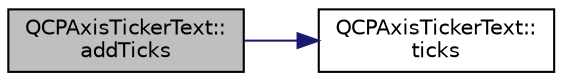 digraph "QCPAxisTickerText::addTicks"
{
 // LATEX_PDF_SIZE
  edge [fontname="Helvetica",fontsize="10",labelfontname="Helvetica",labelfontsize="10"];
  node [fontname="Helvetica",fontsize="10",shape=record];
  rankdir="LR";
  Node1 [label="QCPAxisTickerText::\laddTicks",height=0.2,width=0.4,color="black", fillcolor="grey75", style="filled", fontcolor="black",tooltip=" "];
  Node1 -> Node2 [color="midnightblue",fontsize="10",style="solid",fontname="Helvetica"];
  Node2 [label="QCPAxisTickerText::\lticks",height=0.2,width=0.4,color="black", fillcolor="white", style="filled",URL="$classQCPAxisTickerText.html#ac84622a6bb4f2a98474e185ecaf3189a",tooltip=" "];
}
